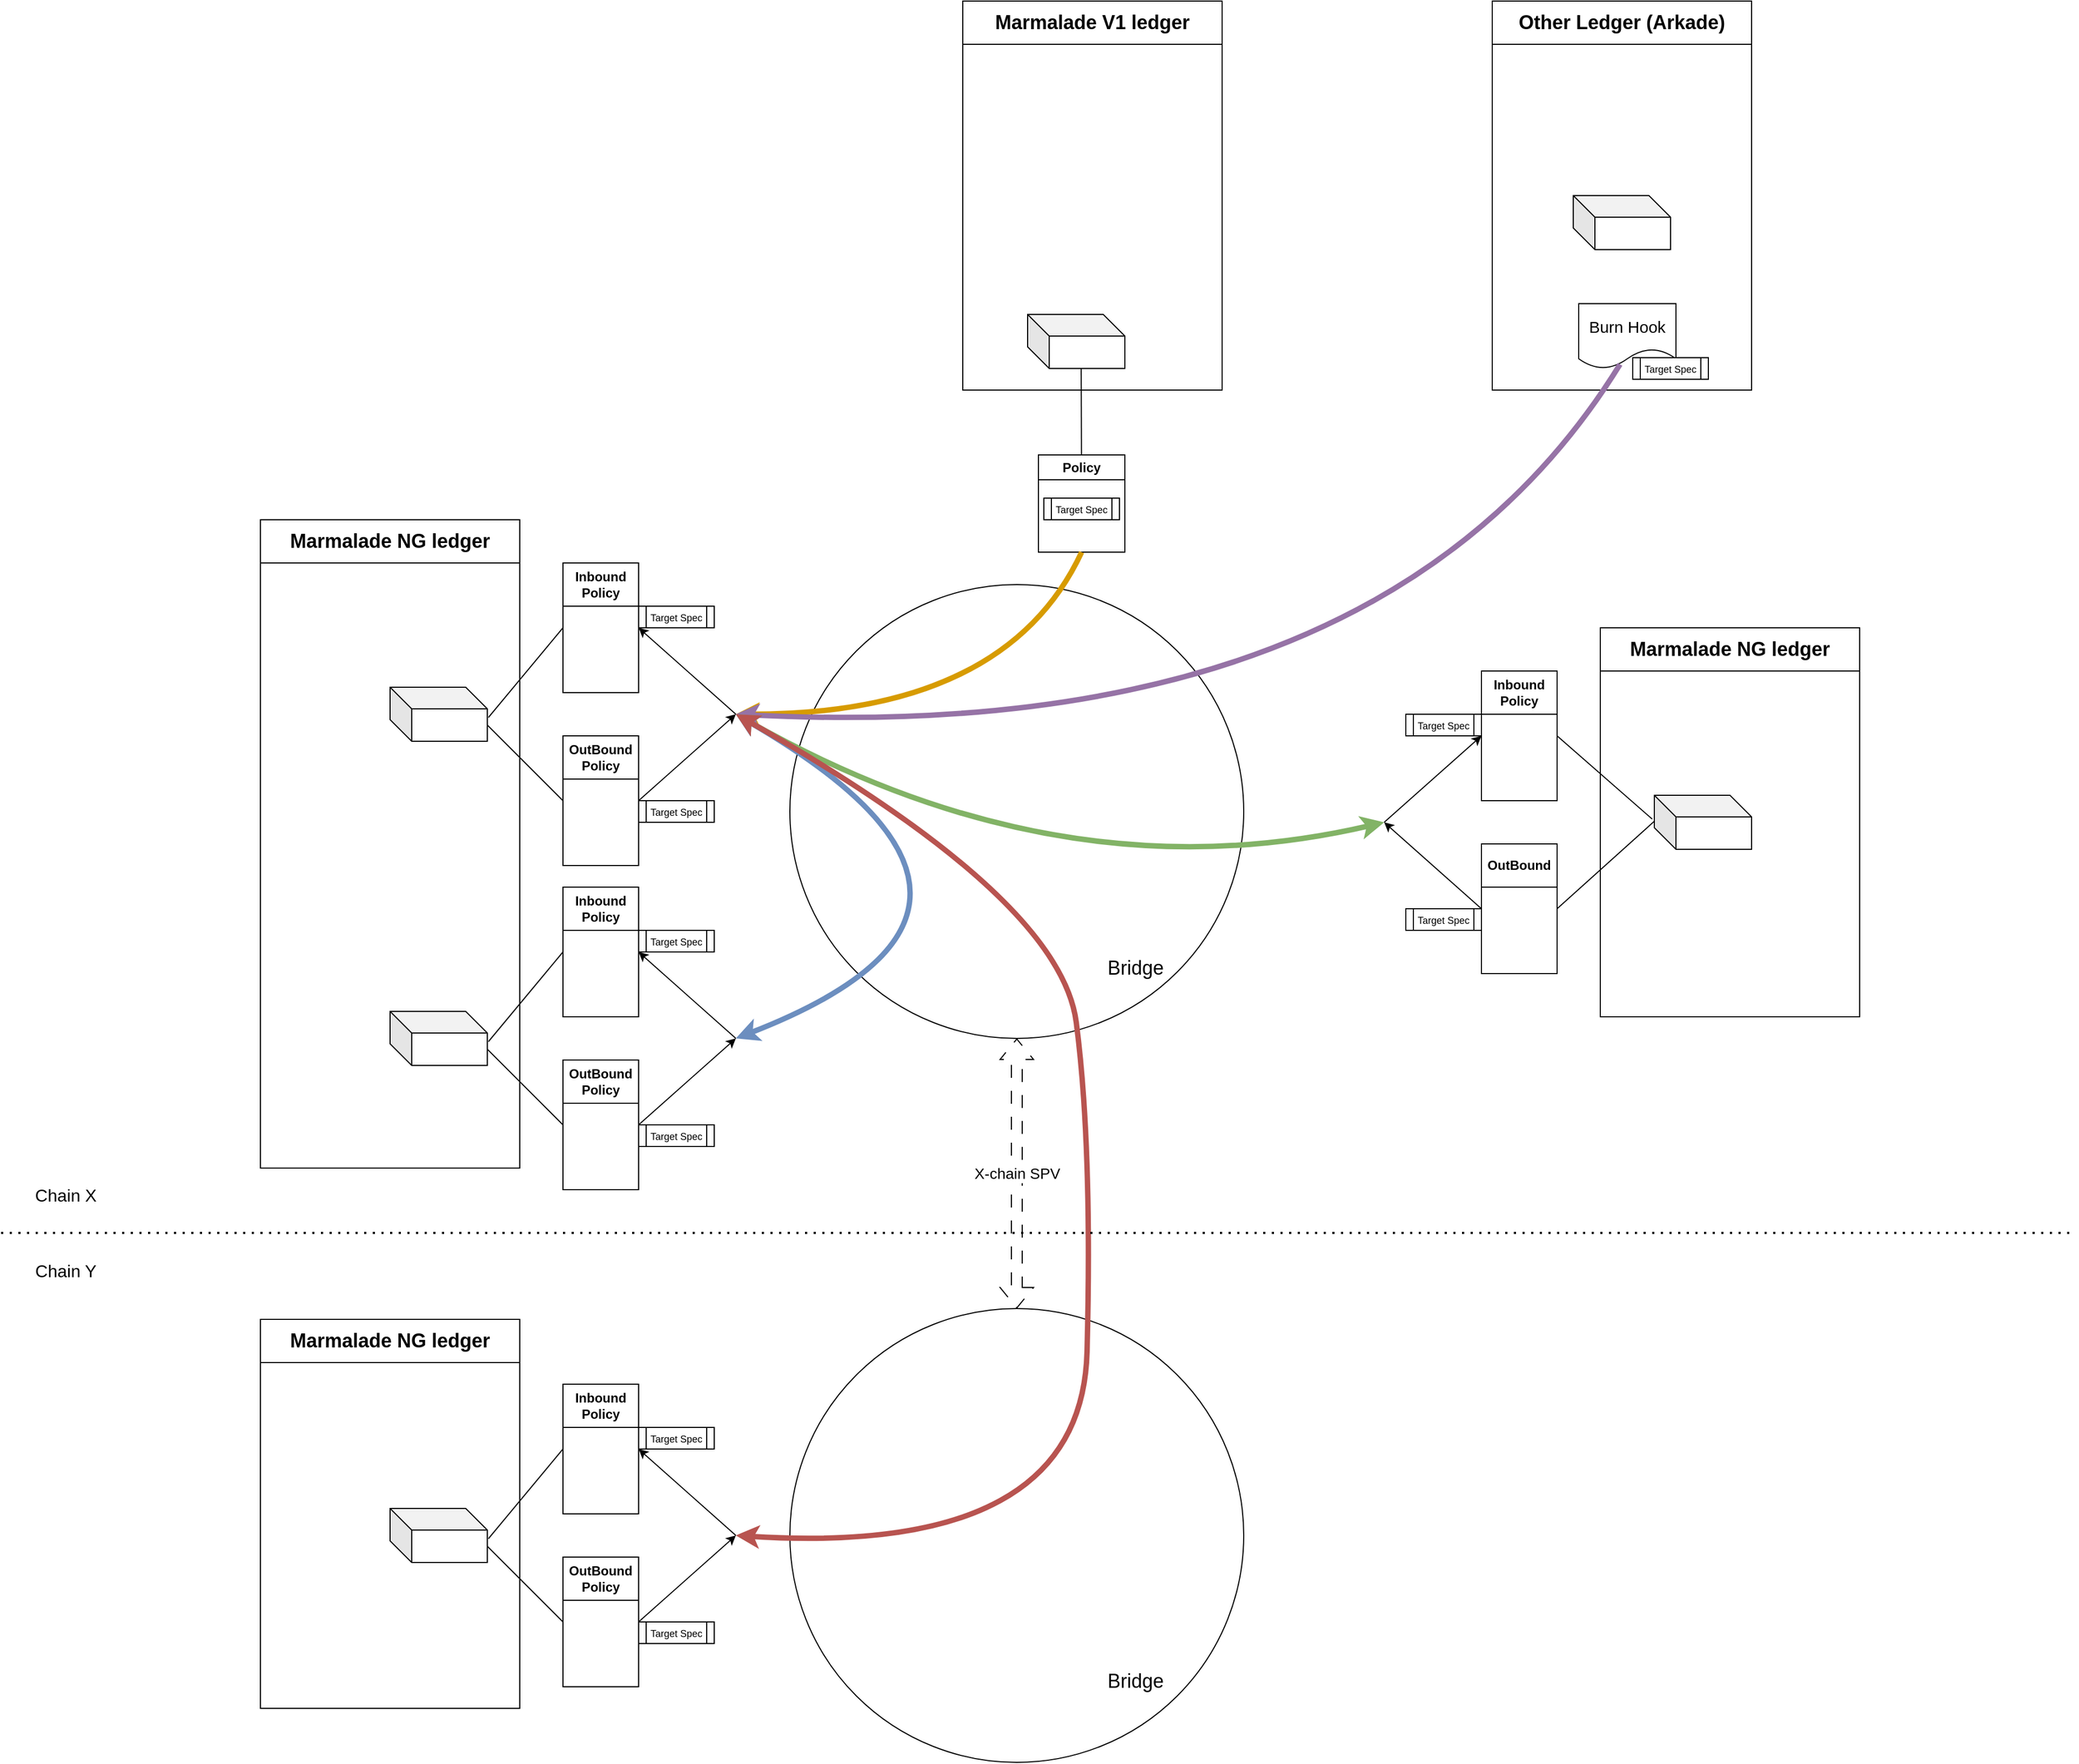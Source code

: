 <mxfile version="22.1.5" type="device">
  <diagram name="Page-1" id="hfEIHPZu9skdpidVNGpL">
    <mxGraphModel dx="2764" dy="2171" grid="1" gridSize="10" guides="1" tooltips="1" connect="1" arrows="1" fold="1" page="1" pageScale="1" pageWidth="850" pageHeight="1100" math="0" shadow="0">
      <root>
        <mxCell id="0" />
        <mxCell id="1" parent="0" />
        <mxCell id="XvGXWfgPDiuJexI5HVNR-10" value="&lt;font style=&quot;font-size: 18px;&quot;&gt;Marmalade NG ledger&lt;/font&gt;" style="swimlane;whiteSpace=wrap;html=1;startSize=40;" parent="1" vertex="1">
          <mxGeometry x="-440" y="220" width="240" height="600" as="geometry" />
        </mxCell>
        <mxCell id="XvGXWfgPDiuJexI5HVNR-21" value="" style="shape=cube;whiteSpace=wrap;html=1;boundedLbl=1;backgroundOutline=1;darkOpacity=0.05;darkOpacity2=0.1;" parent="XvGXWfgPDiuJexI5HVNR-10" vertex="1">
          <mxGeometry x="120" y="155" width="90" height="50" as="geometry" />
        </mxCell>
        <mxCell id="XvGXWfgPDiuJexI5HVNR-11" value="&lt;font style=&quot;font-size: 18px;&quot;&gt;Marmalade NG ledger&lt;/font&gt;" style="swimlane;whiteSpace=wrap;html=1;startSize=40;" parent="1" vertex="1">
          <mxGeometry x="800" y="320" width="240" height="360" as="geometry" />
        </mxCell>
        <mxCell id="XvGXWfgPDiuJexI5HVNR-22" value="" style="shape=cube;whiteSpace=wrap;html=1;boundedLbl=1;backgroundOutline=1;darkOpacity=0.05;darkOpacity2=0.1;" parent="XvGXWfgPDiuJexI5HVNR-11" vertex="1">
          <mxGeometry x="50" y="155" width="90" height="50" as="geometry" />
        </mxCell>
        <mxCell id="XvGXWfgPDiuJexI5HVNR-12" value="&lt;font style=&quot;font-size: 18px;&quot;&gt;Marmalade NG ledger&lt;/font&gt;" style="swimlane;whiteSpace=wrap;html=1;startSize=40;" parent="1" vertex="1">
          <mxGeometry x="-440" y="960" width="240" height="360" as="geometry" />
        </mxCell>
        <mxCell id="XvGXWfgPDiuJexI5HVNR-14" value="&lt;font style=&quot;font-size: 18px;&quot;&gt;Marmalade V1 ledger&lt;/font&gt;" style="swimlane;whiteSpace=wrap;html=1;startSize=40;" parent="1" vertex="1">
          <mxGeometry x="210" y="-260" width="240" height="360" as="geometry" />
        </mxCell>
        <mxCell id="XvGXWfgPDiuJexI5HVNR-23" value="" style="shape=cube;whiteSpace=wrap;html=1;boundedLbl=1;backgroundOutline=1;darkOpacity=0.05;darkOpacity2=0.1;" parent="XvGXWfgPDiuJexI5HVNR-14" vertex="1">
          <mxGeometry x="60" y="290" width="90" height="50" as="geometry" />
        </mxCell>
        <mxCell id="XvGXWfgPDiuJexI5HVNR-15" value="&lt;font style=&quot;font-size: 18px;&quot;&gt;Other Ledger (Arkade)&lt;/font&gt;" style="swimlane;whiteSpace=wrap;html=1;startSize=40;" parent="1" vertex="1">
          <mxGeometry x="700" y="-260" width="240" height="360" as="geometry" />
        </mxCell>
        <mxCell id="XvGXWfgPDiuJexI5HVNR-24" value="" style="shape=cube;whiteSpace=wrap;html=1;boundedLbl=1;backgroundOutline=1;darkOpacity=0.05;darkOpacity2=0.1;" parent="XvGXWfgPDiuJexI5HVNR-15" vertex="1">
          <mxGeometry x="75" y="180" width="90" height="50" as="geometry" />
        </mxCell>
        <mxCell id="XvGXWfgPDiuJexI5HVNR-39" value="&lt;font style=&quot;font-size: 15px;&quot;&gt;Burn Hook&lt;/font&gt;" style="shape=document;whiteSpace=wrap;html=1;boundedLbl=1;" parent="XvGXWfgPDiuJexI5HVNR-15" vertex="1">
          <mxGeometry x="80" y="280" width="90" height="60" as="geometry" />
        </mxCell>
        <mxCell id="XvGXWfgPDiuJexI5HVNR-89" value="&lt;font style=&quot;font-size: 9px;&quot;&gt;Target Spec&lt;/font&gt;" style="shape=process;whiteSpace=wrap;html=1;backgroundOutline=1;" parent="XvGXWfgPDiuJexI5HVNR-15" vertex="1">
          <mxGeometry x="130" y="330" width="70" height="20" as="geometry" />
        </mxCell>
        <mxCell id="XvGXWfgPDiuJexI5HVNR-19" value="" style="ellipse;whiteSpace=wrap;html=1;aspect=fixed;" parent="1" vertex="1">
          <mxGeometry x="50" y="280" width="420" height="420" as="geometry" />
        </mxCell>
        <mxCell id="XvGXWfgPDiuJexI5HVNR-25" value="Inbound&lt;br&gt;Policy" style="swimlane;whiteSpace=wrap;html=1;startSize=40;" parent="1" vertex="1">
          <mxGeometry x="-160" y="260" width="70" height="120" as="geometry" />
        </mxCell>
        <mxCell id="XvGXWfgPDiuJexI5HVNR-26" value="OutBound&lt;br&gt;Policy" style="swimlane;whiteSpace=wrap;html=1;startSize=40;" parent="1" vertex="1">
          <mxGeometry x="-160" y="420" width="70" height="120" as="geometry" />
        </mxCell>
        <mxCell id="XvGXWfgPDiuJexI5HVNR-29" value="" style="endArrow=none;html=1;rounded=0;exitX=1.011;exitY=0.56;exitDx=0;exitDy=0;exitPerimeter=0;entryX=0;entryY=0.5;entryDx=0;entryDy=0;" parent="1" source="XvGXWfgPDiuJexI5HVNR-21" target="XvGXWfgPDiuJexI5HVNR-25" edge="1">
          <mxGeometry width="50" height="50" relative="1" as="geometry">
            <mxPoint x="400" y="450" as="sourcePoint" />
            <mxPoint x="450" y="400" as="targetPoint" />
          </mxGeometry>
        </mxCell>
        <mxCell id="XvGXWfgPDiuJexI5HVNR-30" value="" style="endArrow=none;html=1;rounded=0;exitX=0;exitY=0;exitDx=90;exitDy=35;exitPerimeter=0;entryX=0;entryY=0.5;entryDx=0;entryDy=0;" parent="1" source="XvGXWfgPDiuJexI5HVNR-21" target="XvGXWfgPDiuJexI5HVNR-26" edge="1">
          <mxGeometry width="50" height="50" relative="1" as="geometry">
            <mxPoint x="400" y="450" as="sourcePoint" />
            <mxPoint x="-190" y="500" as="targetPoint" />
          </mxGeometry>
        </mxCell>
        <mxCell id="XvGXWfgPDiuJexI5HVNR-31" value="Policy" style="swimlane;whiteSpace=wrap;html=1;" parent="1" vertex="1">
          <mxGeometry x="280" y="160" width="80" height="90" as="geometry" />
        </mxCell>
        <mxCell id="XvGXWfgPDiuJexI5HVNR-86" value="&lt;font style=&quot;font-size: 9px;&quot;&gt;Target Spec&lt;/font&gt;" style="shape=process;whiteSpace=wrap;html=1;backgroundOutline=1;" parent="XvGXWfgPDiuJexI5HVNR-31" vertex="1">
          <mxGeometry x="5" y="40" width="70" height="20" as="geometry" />
        </mxCell>
        <mxCell id="XvGXWfgPDiuJexI5HVNR-32" value="" style="endArrow=none;html=1;rounded=0;entryX=0.551;entryY=1.003;entryDx=0;entryDy=0;entryPerimeter=0;" parent="1" source="XvGXWfgPDiuJexI5HVNR-31" target="XvGXWfgPDiuJexI5HVNR-23" edge="1">
          <mxGeometry width="50" height="50" relative="1" as="geometry">
            <mxPoint x="400" y="250" as="sourcePoint" />
            <mxPoint x="350" y="120" as="targetPoint" />
          </mxGeometry>
        </mxCell>
        <mxCell id="XvGXWfgPDiuJexI5HVNR-35" value="Inbound&lt;br&gt;Policy" style="swimlane;whiteSpace=wrap;html=1;startSize=40;" parent="1" vertex="1">
          <mxGeometry x="690" y="360" width="70" height="120" as="geometry" />
        </mxCell>
        <mxCell id="XvGXWfgPDiuJexI5HVNR-36" value="OutBound" style="swimlane;whiteSpace=wrap;html=1;startSize=40;" parent="1" vertex="1">
          <mxGeometry x="690" y="520" width="70" height="120" as="geometry" />
        </mxCell>
        <mxCell id="XvGXWfgPDiuJexI5HVNR-37" value="" style="endArrow=none;html=1;rounded=0;exitX=-0.022;exitY=0.44;exitDx=0;exitDy=0;exitPerimeter=0;entryX=1;entryY=0.5;entryDx=0;entryDy=0;" parent="1" source="XvGXWfgPDiuJexI5HVNR-22" target="XvGXWfgPDiuJexI5HVNR-35" edge="1">
          <mxGeometry width="50" height="50" relative="1" as="geometry">
            <mxPoint x="400" y="400" as="sourcePoint" />
            <mxPoint x="450" y="350" as="targetPoint" />
          </mxGeometry>
        </mxCell>
        <mxCell id="XvGXWfgPDiuJexI5HVNR-38" value="" style="endArrow=none;html=1;rounded=0;entryX=0;entryY=0.48;entryDx=0;entryDy=0;entryPerimeter=0;exitX=1;exitY=0.5;exitDx=0;exitDy=0;" parent="1" source="XvGXWfgPDiuJexI5HVNR-36" target="XvGXWfgPDiuJexI5HVNR-22" edge="1">
          <mxGeometry width="50" height="50" relative="1" as="geometry">
            <mxPoint x="400" y="400" as="sourcePoint" />
            <mxPoint x="450" y="350" as="targetPoint" />
          </mxGeometry>
        </mxCell>
        <mxCell id="XvGXWfgPDiuJexI5HVNR-41" value="" style="endArrow=classic;html=1;exitX=0.5;exitY=1;exitDx=0;exitDy=0;curved=1;fillColor=#ffe6cc;strokeColor=#d79b00;strokeWidth=5;" parent="1" source="XvGXWfgPDiuJexI5HVNR-31" edge="1">
          <mxGeometry width="50" height="50" relative="1" as="geometry">
            <mxPoint x="-130" y="570" as="sourcePoint" />
            <mxPoint y="400" as="targetPoint" />
            <Array as="points">
              <mxPoint x="250" y="400" />
            </Array>
          </mxGeometry>
        </mxCell>
        <mxCell id="XvGXWfgPDiuJexI5HVNR-42" value="" style="endArrow=classic;html=1;rounded=0;entryX=1;entryY=0.5;entryDx=0;entryDy=0;" parent="1" target="XvGXWfgPDiuJexI5HVNR-25" edge="1">
          <mxGeometry width="50" height="50" relative="1" as="geometry">
            <mxPoint y="400" as="sourcePoint" />
            <mxPoint x="-80" y="420" as="targetPoint" />
          </mxGeometry>
        </mxCell>
        <mxCell id="XvGXWfgPDiuJexI5HVNR-43" value="" style="endArrow=classic;html=1;rounded=0;exitX=1;exitY=0.5;exitDx=0;exitDy=0;" parent="1" source="XvGXWfgPDiuJexI5HVNR-26" edge="1">
          <mxGeometry width="50" height="50" relative="1" as="geometry">
            <mxPoint x="-130" y="470" as="sourcePoint" />
            <mxPoint y="400" as="targetPoint" />
          </mxGeometry>
        </mxCell>
        <mxCell id="XvGXWfgPDiuJexI5HVNR-44" value="" style="endArrow=classic;html=1;exitX=0.425;exitY=0.936;exitDx=0;exitDy=0;exitPerimeter=0;curved=1;startArrow=none;startFill=0;fillColor=#e1d5e7;strokeColor=#9673a6;strokeWidth=5;" parent="1" source="XvGXWfgPDiuJexI5HVNR-39" edge="1">
          <mxGeometry width="50" height="50" relative="1" as="geometry">
            <mxPoint x="790" y="140" as="sourcePoint" />
            <mxPoint y="400" as="targetPoint" />
            <Array as="points">
              <mxPoint x="600" y="430" />
            </Array>
          </mxGeometry>
        </mxCell>
        <mxCell id="XvGXWfgPDiuJexI5HVNR-45" value="" style="endArrow=classic;html=1;rounded=0;exitX=0;exitY=0.5;exitDx=0;exitDy=0;" parent="1" source="XvGXWfgPDiuJexI5HVNR-36" edge="1">
          <mxGeometry width="50" height="50" relative="1" as="geometry">
            <mxPoint x="290" y="460" as="sourcePoint" />
            <mxPoint x="600" y="500" as="targetPoint" />
          </mxGeometry>
        </mxCell>
        <mxCell id="XvGXWfgPDiuJexI5HVNR-46" value="" style="endArrow=classic;html=1;rounded=0;entryX=0;entryY=0.5;entryDx=0;entryDy=0;" parent="1" target="XvGXWfgPDiuJexI5HVNR-35" edge="1">
          <mxGeometry width="50" height="50" relative="1" as="geometry">
            <mxPoint x="600" y="500" as="sourcePoint" />
            <mxPoint x="340" y="410" as="targetPoint" />
          </mxGeometry>
        </mxCell>
        <mxCell id="XvGXWfgPDiuJexI5HVNR-47" value="" style="endArrow=classic;startArrow=classic;html=1;curved=1;fillColor=#d5e8d4;strokeColor=#82b366;strokeWidth=5;" parent="1" edge="1">
          <mxGeometry width="50" height="50" relative="1" as="geometry">
            <mxPoint y="400" as="sourcePoint" />
            <mxPoint x="600" y="500" as="targetPoint" />
            <Array as="points">
              <mxPoint x="300" y="570" />
            </Array>
          </mxGeometry>
        </mxCell>
        <mxCell id="XvGXWfgPDiuJexI5HVNR-48" value="" style="shape=cube;whiteSpace=wrap;html=1;boundedLbl=1;backgroundOutline=1;darkOpacity=0.05;darkOpacity2=0.1;" parent="1" vertex="1">
          <mxGeometry x="-320" y="1135" width="90" height="50" as="geometry" />
        </mxCell>
        <mxCell id="XvGXWfgPDiuJexI5HVNR-49" value="Inbound&lt;br&gt;Policy" style="swimlane;whiteSpace=wrap;html=1;startSize=40;" parent="1" vertex="1">
          <mxGeometry x="-160" y="1020" width="70" height="120" as="geometry" />
        </mxCell>
        <mxCell id="XvGXWfgPDiuJexI5HVNR-50" value="OutBound&lt;br&gt;Policy" style="swimlane;whiteSpace=wrap;html=1;startSize=40;" parent="1" vertex="1">
          <mxGeometry x="-160" y="1180" width="70" height="120" as="geometry" />
        </mxCell>
        <mxCell id="XvGXWfgPDiuJexI5HVNR-51" value="" style="endArrow=none;html=1;rounded=0;exitX=1.011;exitY=0.56;exitDx=0;exitDy=0;exitPerimeter=0;entryX=0;entryY=0.5;entryDx=0;entryDy=0;" parent="1" source="XvGXWfgPDiuJexI5HVNR-48" target="XvGXWfgPDiuJexI5HVNR-49" edge="1">
          <mxGeometry width="50" height="50" relative="1" as="geometry">
            <mxPoint x="400" y="1210" as="sourcePoint" />
            <mxPoint x="450" y="1160" as="targetPoint" />
          </mxGeometry>
        </mxCell>
        <mxCell id="XvGXWfgPDiuJexI5HVNR-52" value="" style="endArrow=none;html=1;rounded=0;exitX=0;exitY=0;exitDx=90;exitDy=35;exitPerimeter=0;entryX=0;entryY=0.5;entryDx=0;entryDy=0;" parent="1" source="XvGXWfgPDiuJexI5HVNR-48" target="XvGXWfgPDiuJexI5HVNR-50" edge="1">
          <mxGeometry width="50" height="50" relative="1" as="geometry">
            <mxPoint x="400" y="1210" as="sourcePoint" />
            <mxPoint x="-190" y="1260" as="targetPoint" />
          </mxGeometry>
        </mxCell>
        <mxCell id="XvGXWfgPDiuJexI5HVNR-53" value="" style="endArrow=classic;html=1;rounded=0;entryX=1;entryY=0.5;entryDx=0;entryDy=0;" parent="1" target="XvGXWfgPDiuJexI5HVNR-49" edge="1">
          <mxGeometry width="50" height="50" relative="1" as="geometry">
            <mxPoint y="1160" as="sourcePoint" />
            <mxPoint x="-80" y="1180" as="targetPoint" />
          </mxGeometry>
        </mxCell>
        <mxCell id="XvGXWfgPDiuJexI5HVNR-54" value="" style="endArrow=classic;html=1;rounded=0;exitX=1;exitY=0.5;exitDx=0;exitDy=0;" parent="1" source="XvGXWfgPDiuJexI5HVNR-50" edge="1">
          <mxGeometry width="50" height="50" relative="1" as="geometry">
            <mxPoint x="-130" y="1230" as="sourcePoint" />
            <mxPoint y="1160" as="targetPoint" />
          </mxGeometry>
        </mxCell>
        <mxCell id="XvGXWfgPDiuJexI5HVNR-64" value="" style="shape=cube;whiteSpace=wrap;html=1;boundedLbl=1;backgroundOutline=1;darkOpacity=0.05;darkOpacity2=0.1;" parent="1" vertex="1">
          <mxGeometry x="-320" y="675" width="90" height="50" as="geometry" />
        </mxCell>
        <mxCell id="XvGXWfgPDiuJexI5HVNR-65" value="Inbound&lt;br&gt;Policy" style="swimlane;whiteSpace=wrap;html=1;startSize=40;" parent="1" vertex="1">
          <mxGeometry x="-160" y="560" width="70" height="120" as="geometry" />
        </mxCell>
        <mxCell id="XvGXWfgPDiuJexI5HVNR-66" value="OutBound&lt;br&gt;Policy" style="swimlane;whiteSpace=wrap;html=1;startSize=40;" parent="1" vertex="1">
          <mxGeometry x="-160" y="720" width="70" height="120" as="geometry" />
        </mxCell>
        <mxCell id="XvGXWfgPDiuJexI5HVNR-67" value="" style="endArrow=none;html=1;rounded=0;exitX=1.011;exitY=0.56;exitDx=0;exitDy=0;exitPerimeter=0;entryX=0;entryY=0.5;entryDx=0;entryDy=0;" parent="1" source="XvGXWfgPDiuJexI5HVNR-64" target="XvGXWfgPDiuJexI5HVNR-65" edge="1">
          <mxGeometry width="50" height="50" relative="1" as="geometry">
            <mxPoint x="400" y="750" as="sourcePoint" />
            <mxPoint x="450" y="700" as="targetPoint" />
          </mxGeometry>
        </mxCell>
        <mxCell id="XvGXWfgPDiuJexI5HVNR-68" value="" style="endArrow=none;html=1;rounded=0;exitX=0;exitY=0;exitDx=90;exitDy=35;exitPerimeter=0;entryX=0;entryY=0.5;entryDx=0;entryDy=0;" parent="1" source="XvGXWfgPDiuJexI5HVNR-64" target="XvGXWfgPDiuJexI5HVNR-66" edge="1">
          <mxGeometry width="50" height="50" relative="1" as="geometry">
            <mxPoint x="400" y="750" as="sourcePoint" />
            <mxPoint x="-190" y="800" as="targetPoint" />
          </mxGeometry>
        </mxCell>
        <mxCell id="XvGXWfgPDiuJexI5HVNR-69" value="" style="endArrow=classic;html=1;rounded=0;entryX=1;entryY=0.5;entryDx=0;entryDy=0;" parent="1" target="XvGXWfgPDiuJexI5HVNR-65" edge="1">
          <mxGeometry width="50" height="50" relative="1" as="geometry">
            <mxPoint y="700" as="sourcePoint" />
            <mxPoint x="-80" y="720" as="targetPoint" />
          </mxGeometry>
        </mxCell>
        <mxCell id="XvGXWfgPDiuJexI5HVNR-70" value="" style="endArrow=classic;html=1;rounded=0;exitX=1;exitY=0.5;exitDx=0;exitDy=0;" parent="1" source="XvGXWfgPDiuJexI5HVNR-66" edge="1">
          <mxGeometry width="50" height="50" relative="1" as="geometry">
            <mxPoint x="-130" y="770" as="sourcePoint" />
            <mxPoint y="700" as="targetPoint" />
          </mxGeometry>
        </mxCell>
        <mxCell id="XvGXWfgPDiuJexI5HVNR-72" value="" style="ellipse;whiteSpace=wrap;html=1;aspect=fixed;" parent="1" vertex="1">
          <mxGeometry x="50" y="950" width="420" height="420" as="geometry" />
        </mxCell>
        <mxCell id="XvGXWfgPDiuJexI5HVNR-71" value="" style="endArrow=classic;startArrow=classic;html=1;curved=1;fillColor=#dae8fc;strokeColor=#6c8ebf;strokeWidth=5;" parent="1" edge="1">
          <mxGeometry width="50" height="50" relative="1" as="geometry">
            <mxPoint y="700" as="sourcePoint" />
            <mxPoint y="400" as="targetPoint" />
            <Array as="points">
              <mxPoint x="310" y="580" />
            </Array>
          </mxGeometry>
        </mxCell>
        <mxCell id="XvGXWfgPDiuJexI5HVNR-55" value="" style="endArrow=classic;startArrow=classic;html=1;curved=1;fillColor=#f8cecc;strokeColor=#b85450;strokeWidth=5;" parent="1" edge="1">
          <mxGeometry width="50" height="50" relative="1" as="geometry">
            <mxPoint y="1160" as="sourcePoint" />
            <mxPoint y="400" as="targetPoint" />
            <Array as="points">
              <mxPoint x="320" y="1180" />
              <mxPoint x="330" y="800" />
              <mxPoint x="300" y="570" />
            </Array>
          </mxGeometry>
        </mxCell>
        <mxCell id="XvGXWfgPDiuJexI5HVNR-73" value="" style="endArrow=none;dashed=1;html=1;dashPattern=1 3;strokeWidth=2;rounded=0;" parent="1" edge="1">
          <mxGeometry width="50" height="50" relative="1" as="geometry">
            <mxPoint x="-680" y="880" as="sourcePoint" />
            <mxPoint x="1240" y="880" as="targetPoint" />
          </mxGeometry>
        </mxCell>
        <mxCell id="XvGXWfgPDiuJexI5HVNR-74" value="&lt;font style=&quot;font-size: 16px;&quot;&gt;Chain X&lt;/font&gt;" style="text;html=1;strokeColor=none;fillColor=none;align=center;verticalAlign=middle;whiteSpace=wrap;rounded=0;" parent="1" vertex="1">
          <mxGeometry x="-650" y="830" width="60" height="30" as="geometry" />
        </mxCell>
        <mxCell id="XvGXWfgPDiuJexI5HVNR-76" value="&lt;font style=&quot;font-size: 16px;&quot;&gt;Chain Y&lt;/font&gt;" style="text;html=1;strokeColor=none;fillColor=none;align=center;verticalAlign=middle;whiteSpace=wrap;rounded=0;" parent="1" vertex="1">
          <mxGeometry x="-650" y="900" width="60" height="30" as="geometry" />
        </mxCell>
        <mxCell id="XvGXWfgPDiuJexI5HVNR-77" value="&lt;font style=&quot;font-size: 18px;&quot;&gt;Bridge&lt;/font&gt;" style="text;html=1;strokeColor=none;fillColor=none;align=center;verticalAlign=middle;whiteSpace=wrap;rounded=0;" parent="1" vertex="1">
          <mxGeometry x="340" y="620" width="60" height="30" as="geometry" />
        </mxCell>
        <mxCell id="XvGXWfgPDiuJexI5HVNR-78" value="&lt;font style=&quot;font-size: 18px;&quot;&gt;Bridge&lt;/font&gt;" style="text;html=1;strokeColor=none;fillColor=none;align=center;verticalAlign=middle;whiteSpace=wrap;rounded=0;" parent="1" vertex="1">
          <mxGeometry x="340" y="1280" width="60" height="30" as="geometry" />
        </mxCell>
        <mxCell id="XvGXWfgPDiuJexI5HVNR-79" value="&lt;font style=&quot;font-size: 14px;&quot;&gt;X-chain SPV&lt;/font&gt;" style="shape=flexArrow;endArrow=classic;startArrow=classic;html=1;rounded=0;entryX=0.5;entryY=1;entryDx=0;entryDy=0;exitX=0.5;exitY=0;exitDx=0;exitDy=0;dashed=1;dashPattern=12 12;" parent="1" source="XvGXWfgPDiuJexI5HVNR-72" target="XvGXWfgPDiuJexI5HVNR-19" edge="1">
          <mxGeometry width="100" height="100" relative="1" as="geometry">
            <mxPoint x="10" y="930" as="sourcePoint" />
            <mxPoint x="110" y="830" as="targetPoint" />
          </mxGeometry>
        </mxCell>
        <mxCell id="XvGXWfgPDiuJexI5HVNR-80" value="&lt;font style=&quot;font-size: 9px;&quot;&gt;Target Spec&lt;/font&gt;" style="shape=process;whiteSpace=wrap;html=1;backgroundOutline=1;" parent="1" vertex="1">
          <mxGeometry x="-90" y="600" width="70" height="20" as="geometry" />
        </mxCell>
        <mxCell id="XvGXWfgPDiuJexI5HVNR-81" value="&lt;font style=&quot;font-size: 9px;&quot;&gt;Target Spec&lt;/font&gt;" style="shape=process;whiteSpace=wrap;html=1;backgroundOutline=1;" parent="1" vertex="1">
          <mxGeometry x="-90" y="780" width="70" height="20" as="geometry" />
        </mxCell>
        <mxCell id="XvGXWfgPDiuJexI5HVNR-82" value="&lt;font style=&quot;font-size: 9px;&quot;&gt;Target Spec&lt;/font&gt;" style="shape=process;whiteSpace=wrap;html=1;backgroundOutline=1;" parent="1" vertex="1">
          <mxGeometry x="-90" y="480" width="70" height="20" as="geometry" />
        </mxCell>
        <mxCell id="XvGXWfgPDiuJexI5HVNR-83" value="&lt;font style=&quot;font-size: 9px;&quot;&gt;Target Spec&lt;/font&gt;" style="shape=process;whiteSpace=wrap;html=1;backgroundOutline=1;" parent="1" vertex="1">
          <mxGeometry x="-90" y="300" width="70" height="20" as="geometry" />
        </mxCell>
        <mxCell id="XvGXWfgPDiuJexI5HVNR-84" value="&lt;font style=&quot;font-size: 9px;&quot;&gt;Target Spec&lt;/font&gt;" style="shape=process;whiteSpace=wrap;html=1;backgroundOutline=1;" parent="1" vertex="1">
          <mxGeometry x="-90" y="1060" width="70" height="20" as="geometry" />
        </mxCell>
        <mxCell id="XvGXWfgPDiuJexI5HVNR-85" value="&lt;font style=&quot;font-size: 9px;&quot;&gt;Target Spec&lt;/font&gt;" style="shape=process;whiteSpace=wrap;html=1;backgroundOutline=1;" parent="1" vertex="1">
          <mxGeometry x="-90" y="1240" width="70" height="20" as="geometry" />
        </mxCell>
        <mxCell id="XvGXWfgPDiuJexI5HVNR-87" value="&lt;font style=&quot;font-size: 9px;&quot;&gt;Target Spec&lt;/font&gt;" style="shape=process;whiteSpace=wrap;html=1;backgroundOutline=1;" parent="1" vertex="1">
          <mxGeometry x="620" y="400" width="70" height="20" as="geometry" />
        </mxCell>
        <mxCell id="XvGXWfgPDiuJexI5HVNR-88" value="&lt;font style=&quot;font-size: 9px;&quot;&gt;Target Spec&lt;/font&gt;" style="shape=process;whiteSpace=wrap;html=1;backgroundOutline=1;" parent="1" vertex="1">
          <mxGeometry x="620" y="580" width="70" height="20" as="geometry" />
        </mxCell>
      </root>
    </mxGraphModel>
  </diagram>
</mxfile>
